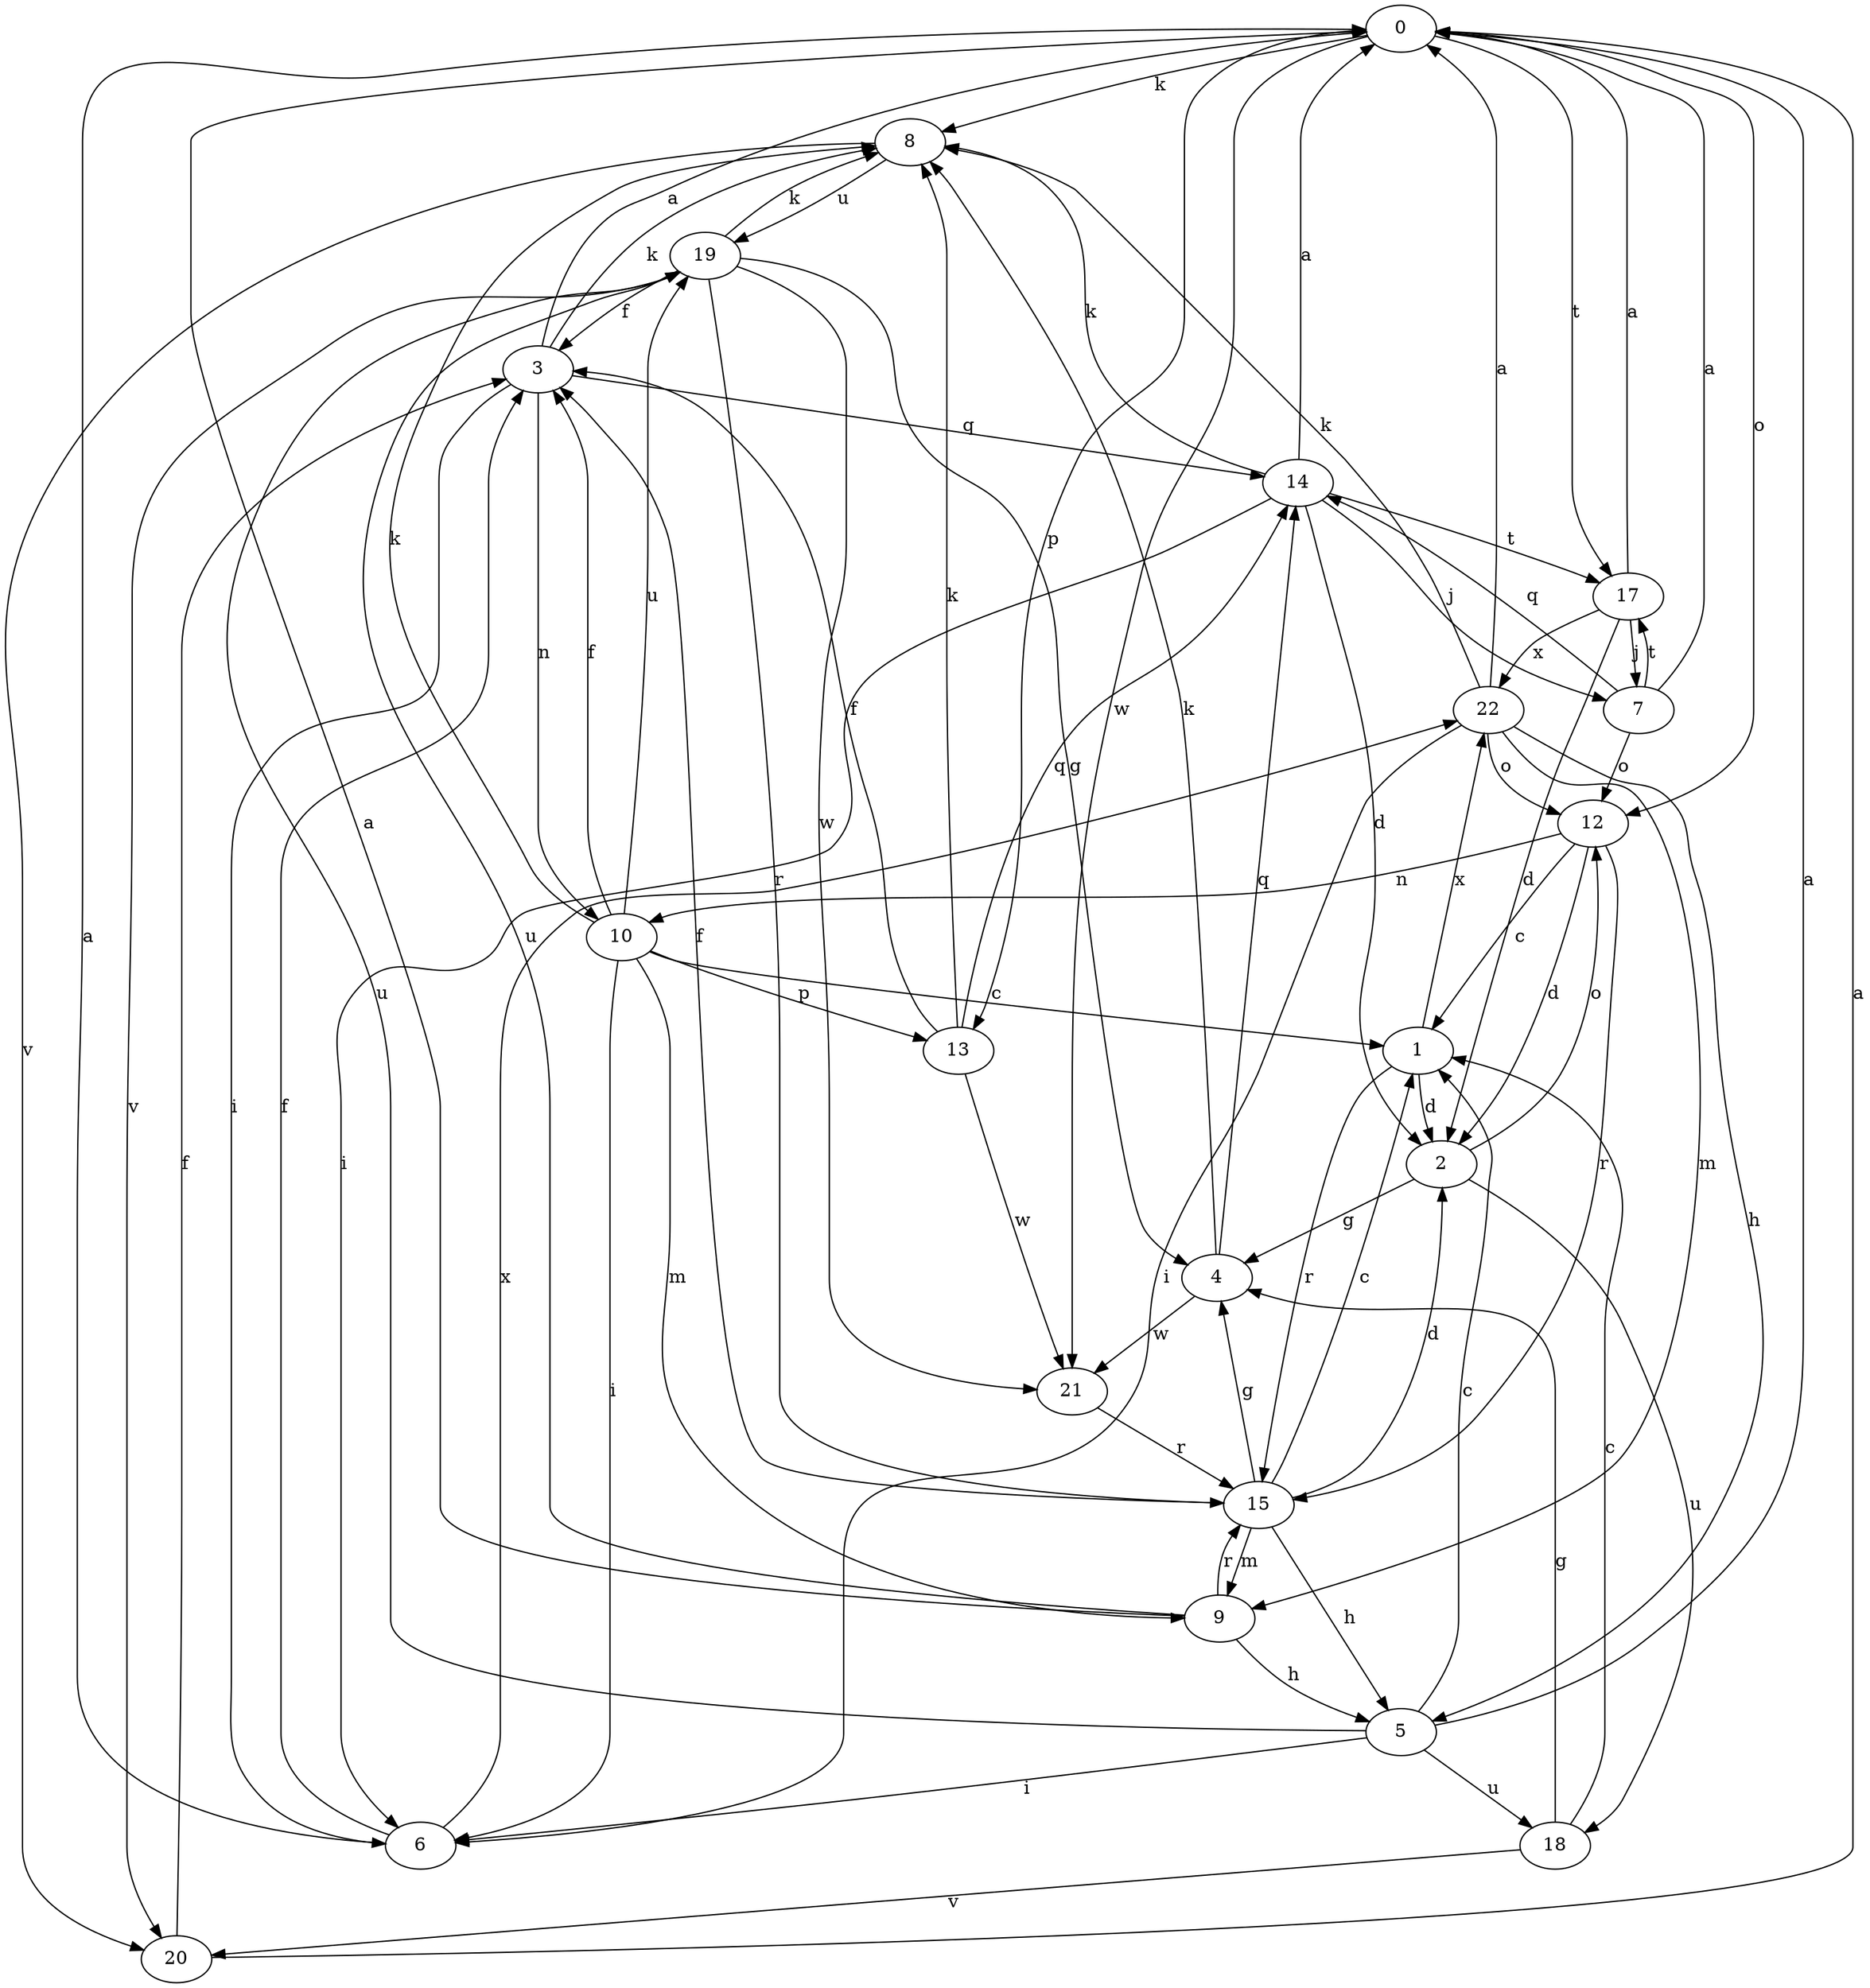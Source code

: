 strict digraph  {
0;
1;
2;
3;
4;
5;
6;
7;
8;
9;
10;
12;
13;
14;
15;
17;
18;
19;
20;
21;
22;
0 -> 8  [label=k];
0 -> 12  [label=o];
0 -> 13  [label=p];
0 -> 17  [label=t];
0 -> 21  [label=w];
1 -> 2  [label=d];
1 -> 15  [label=r];
1 -> 22  [label=x];
2 -> 4  [label=g];
2 -> 12  [label=o];
2 -> 18  [label=u];
3 -> 0  [label=a];
3 -> 6  [label=i];
3 -> 8  [label=k];
3 -> 10  [label=n];
3 -> 14  [label=q];
4 -> 8  [label=k];
4 -> 14  [label=q];
4 -> 21  [label=w];
5 -> 0  [label=a];
5 -> 1  [label=c];
5 -> 6  [label=i];
5 -> 18  [label=u];
5 -> 19  [label=u];
6 -> 0  [label=a];
6 -> 3  [label=f];
6 -> 22  [label=x];
7 -> 0  [label=a];
7 -> 12  [label=o];
7 -> 14  [label=q];
7 -> 17  [label=t];
8 -> 19  [label=u];
8 -> 20  [label=v];
9 -> 0  [label=a];
9 -> 5  [label=h];
9 -> 15  [label=r];
9 -> 19  [label=u];
10 -> 1  [label=c];
10 -> 3  [label=f];
10 -> 6  [label=i];
10 -> 8  [label=k];
10 -> 9  [label=m];
10 -> 13  [label=p];
10 -> 19  [label=u];
12 -> 1  [label=c];
12 -> 2  [label=d];
12 -> 10  [label=n];
12 -> 15  [label=r];
13 -> 3  [label=f];
13 -> 8  [label=k];
13 -> 14  [label=q];
13 -> 21  [label=w];
14 -> 0  [label=a];
14 -> 2  [label=d];
14 -> 6  [label=i];
14 -> 7  [label=j];
14 -> 8  [label=k];
14 -> 17  [label=t];
15 -> 1  [label=c];
15 -> 2  [label=d];
15 -> 3  [label=f];
15 -> 4  [label=g];
15 -> 5  [label=h];
15 -> 9  [label=m];
17 -> 0  [label=a];
17 -> 2  [label=d];
17 -> 7  [label=j];
17 -> 22  [label=x];
18 -> 1  [label=c];
18 -> 4  [label=g];
18 -> 20  [label=v];
19 -> 3  [label=f];
19 -> 4  [label=g];
19 -> 8  [label=k];
19 -> 15  [label=r];
19 -> 20  [label=v];
19 -> 21  [label=w];
20 -> 0  [label=a];
20 -> 3  [label=f];
21 -> 15  [label=r];
22 -> 0  [label=a];
22 -> 5  [label=h];
22 -> 6  [label=i];
22 -> 8  [label=k];
22 -> 9  [label=m];
22 -> 12  [label=o];
}
